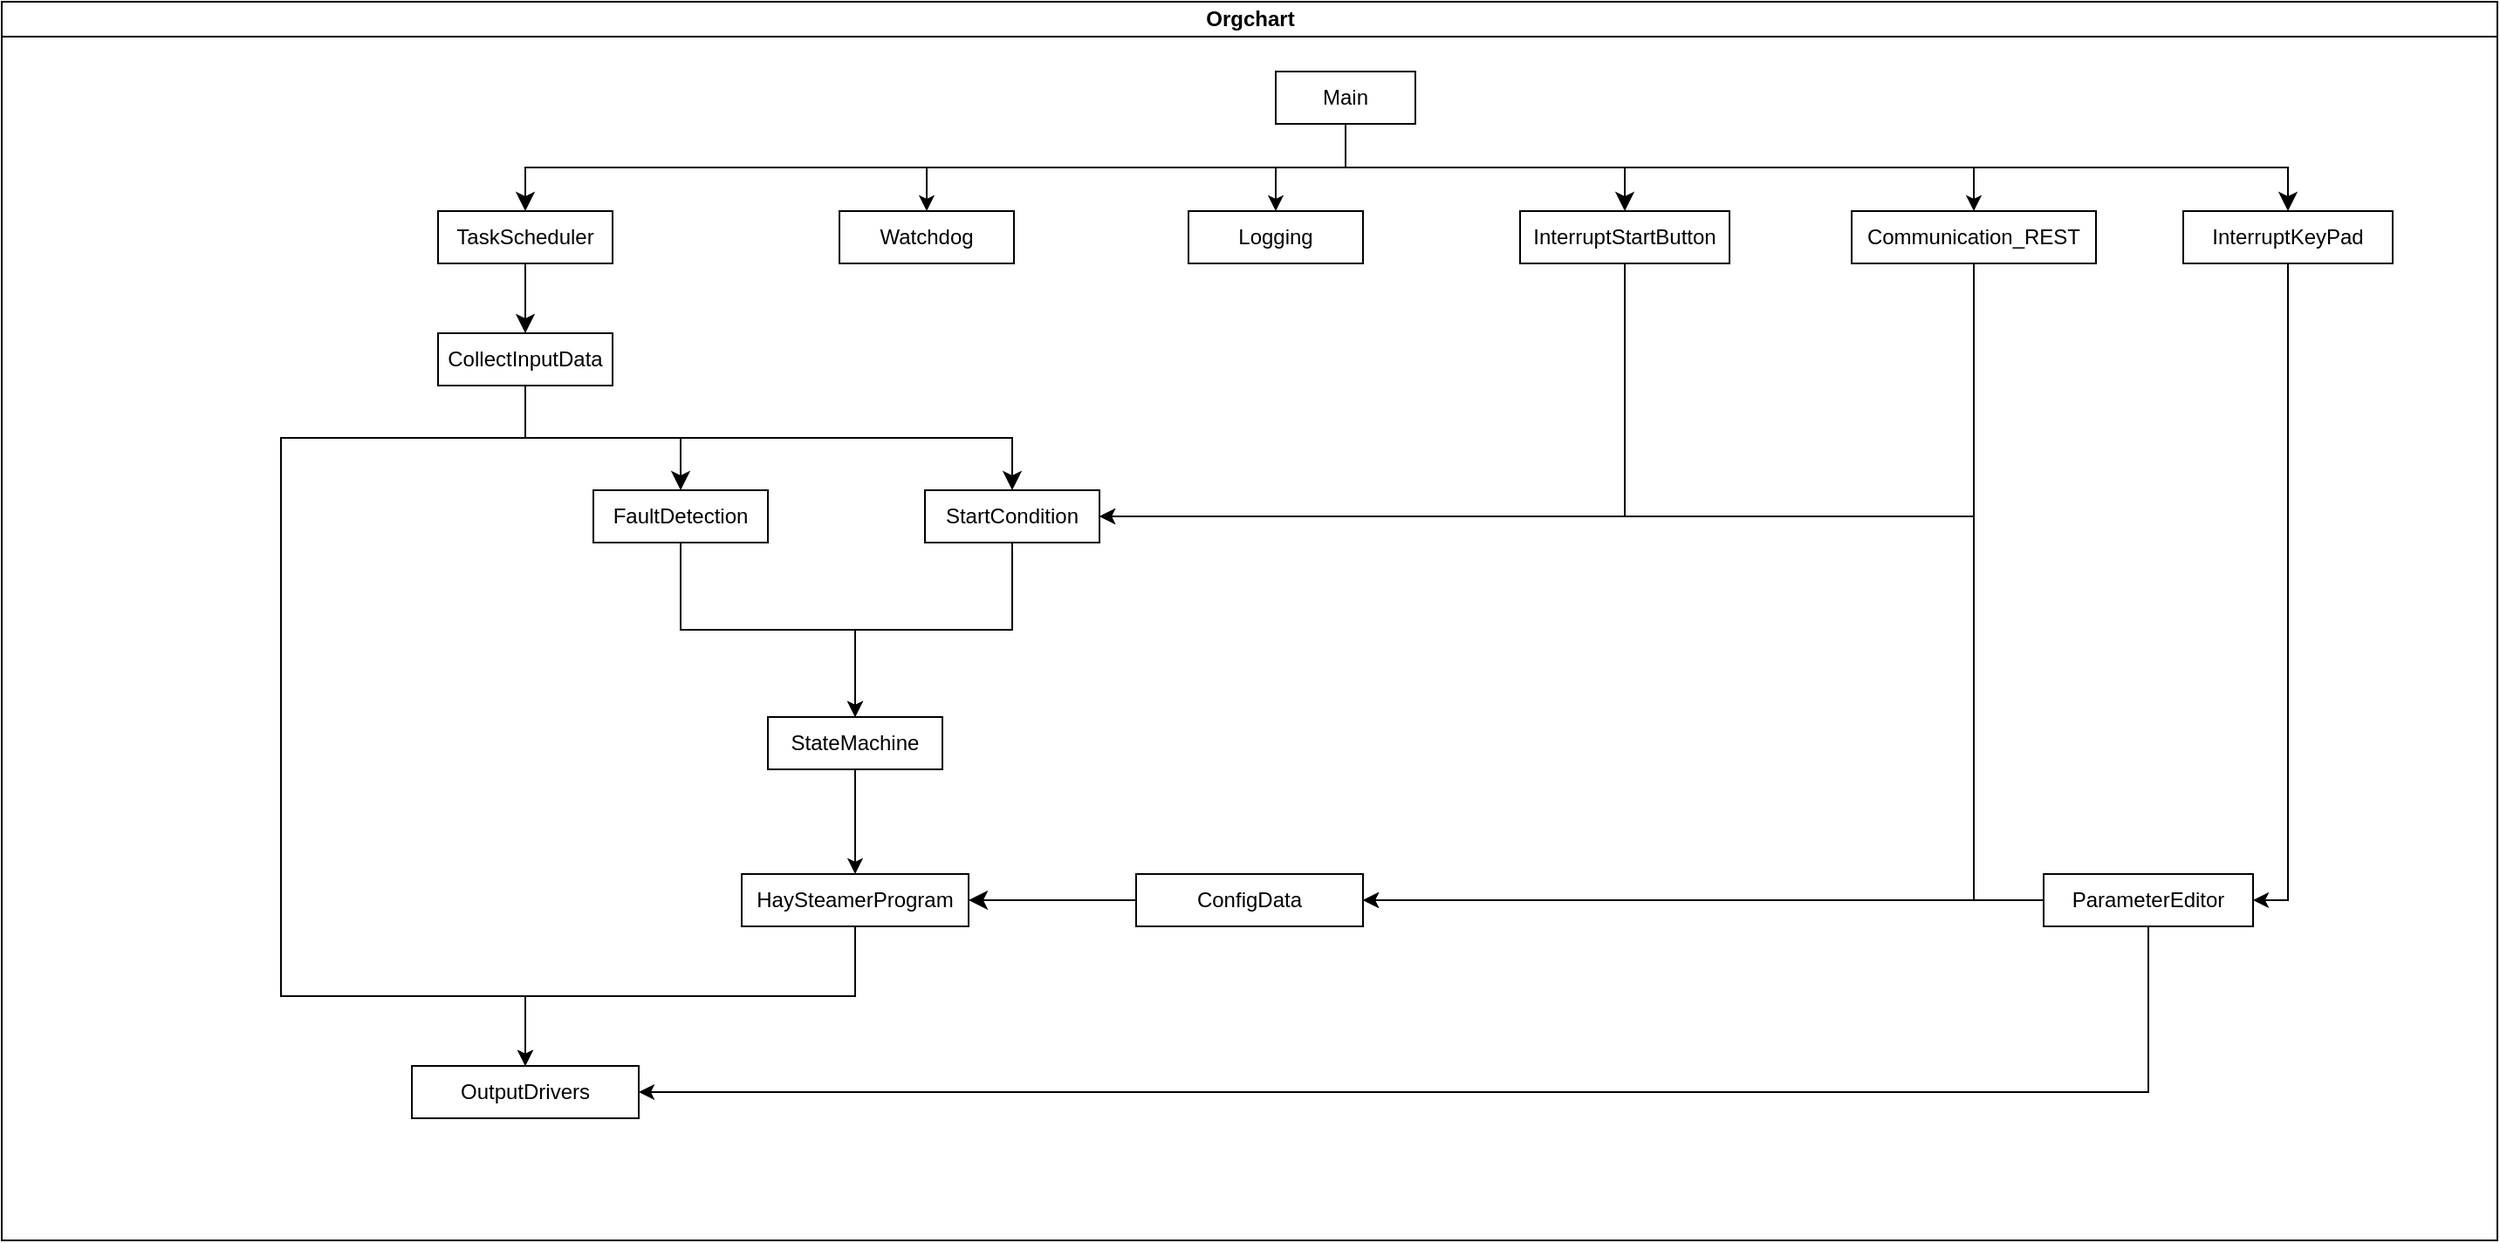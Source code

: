 <mxfile version="27.1.6">
  <diagram id="prtHgNgQTEPvFCAcTncT" name="Page-1">
    <mxGraphModel dx="3545" dy="1008" grid="1" gridSize="10" guides="1" tooltips="1" connect="1" arrows="1" fold="1" page="1" pageScale="1" pageWidth="827" pageHeight="1169" math="0" shadow="0">
      <root>
        <mxCell id="0" />
        <mxCell id="1" parent="0" />
        <mxCell id="dNxyNK7c78bLwvsdeMH5-11" value="Orgchart" style="swimlane;html=1;startSize=20;horizontal=1;containerType=tree;glass=0;" parent="1" vertex="1">
          <mxGeometry x="-1580" y="20" width="1430" height="710" as="geometry" />
        </mxCell>
        <mxCell id="BtHL0e1dHnn02Y5CUmkc-42" style="edgeStyle=orthogonalEdgeStyle;rounded=0;orthogonalLoop=1;jettySize=auto;html=1;exitX=0.5;exitY=1;exitDx=0;exitDy=0;entryX=0.5;entryY=0;entryDx=0;entryDy=0;" parent="dNxyNK7c78bLwvsdeMH5-11" source="BtHL0e1dHnn02Y5CUmkc-1" target="BtHL0e1dHnn02Y5CUmkc-41" edge="1">
          <mxGeometry relative="1" as="geometry" />
        </mxCell>
        <mxCell id="BtHL0e1dHnn02Y5CUmkc-1" value="Main" style="rounded=0;whiteSpace=wrap;html=1;" parent="dNxyNK7c78bLwvsdeMH5-11" vertex="1">
          <mxGeometry x="730" y="40" width="80" height="30" as="geometry" />
        </mxCell>
        <mxCell id="BtHL0e1dHnn02Y5CUmkc-2" value="TaskScheduler" style="rounded=0;whiteSpace=wrap;html=1;" parent="dNxyNK7c78bLwvsdeMH5-11" vertex="1">
          <mxGeometry x="250" y="120" width="100" height="30" as="geometry" />
        </mxCell>
        <mxCell id="BtHL0e1dHnn02Y5CUmkc-37" style="edgeStyle=orthogonalEdgeStyle;rounded=0;orthogonalLoop=1;jettySize=auto;html=1;exitX=0.5;exitY=1;exitDx=0;exitDy=0;entryX=1;entryY=0.5;entryDx=0;entryDy=0;" parent="dNxyNK7c78bLwvsdeMH5-11" source="BtHL0e1dHnn02Y5CUmkc-3" target="BtHL0e1dHnn02Y5CUmkc-15" edge="1">
          <mxGeometry relative="1" as="geometry" />
        </mxCell>
        <mxCell id="BtHL0e1dHnn02Y5CUmkc-3" value="InterruptStartButton" style="rounded=0;whiteSpace=wrap;html=1;" parent="dNxyNK7c78bLwvsdeMH5-11" vertex="1">
          <mxGeometry x="870" y="120" width="120" height="30" as="geometry" />
        </mxCell>
        <mxCell id="BtHL0e1dHnn02Y5CUmkc-38" style="edgeStyle=orthogonalEdgeStyle;rounded=0;orthogonalLoop=1;jettySize=auto;html=1;exitX=0.5;exitY=1;exitDx=0;exitDy=0;entryX=1;entryY=0.5;entryDx=0;entryDy=0;" parent="dNxyNK7c78bLwvsdeMH5-11" source="BtHL0e1dHnn02Y5CUmkc-4" target="72_K_8Zoazai4inw4l8d-2" edge="1">
          <mxGeometry relative="1" as="geometry" />
        </mxCell>
        <mxCell id="BtHL0e1dHnn02Y5CUmkc-4" value="InterruptKeyPad" style="rounded=0;whiteSpace=wrap;html=1;" parent="dNxyNK7c78bLwvsdeMH5-11" vertex="1">
          <mxGeometry x="1250" y="120" width="120" height="30" as="geometry" />
        </mxCell>
        <mxCell id="BtHL0e1dHnn02Y5CUmkc-7" value="" style="edgeStyle=elbowEdgeStyle;elbow=vertical;endArrow=classic;html=1;curved=0;rounded=0;endSize=8;startSize=8;entryX=0.5;entryY=0;entryDx=0;entryDy=0;exitX=0.5;exitY=1;exitDx=0;exitDy=0;" parent="dNxyNK7c78bLwvsdeMH5-11" source="BtHL0e1dHnn02Y5CUmkc-1" target="BtHL0e1dHnn02Y5CUmkc-2" edge="1">
          <mxGeometry width="50" height="50" relative="1" as="geometry">
            <mxPoint x="590" y="100" as="sourcePoint" />
            <mxPoint x="640" y="50" as="targetPoint" />
          </mxGeometry>
        </mxCell>
        <mxCell id="BtHL0e1dHnn02Y5CUmkc-8" value="" style="edgeStyle=elbowEdgeStyle;elbow=vertical;endArrow=classic;html=1;curved=0;rounded=0;endSize=8;startSize=8;entryX=0.5;entryY=0;entryDx=0;entryDy=0;exitX=0.5;exitY=1;exitDx=0;exitDy=0;" parent="dNxyNK7c78bLwvsdeMH5-11" source="BtHL0e1dHnn02Y5CUmkc-1" target="BtHL0e1dHnn02Y5CUmkc-3" edge="1">
          <mxGeometry width="50" height="50" relative="1" as="geometry">
            <mxPoint x="1040" y="120" as="sourcePoint" />
            <mxPoint x="680" y="150" as="targetPoint" />
          </mxGeometry>
        </mxCell>
        <mxCell id="BtHL0e1dHnn02Y5CUmkc-9" value="" style="edgeStyle=elbowEdgeStyle;elbow=vertical;endArrow=classic;html=1;curved=0;rounded=0;endSize=8;startSize=8;entryX=0.5;entryY=0;entryDx=0;entryDy=0;exitX=0.5;exitY=1;exitDx=0;exitDy=0;" parent="dNxyNK7c78bLwvsdeMH5-11" source="BtHL0e1dHnn02Y5CUmkc-1" target="BtHL0e1dHnn02Y5CUmkc-4" edge="1">
          <mxGeometry width="50" height="50" relative="1" as="geometry">
            <mxPoint x="980" y="70" as="sourcePoint" />
            <mxPoint x="1140" y="90" as="targetPoint" />
          </mxGeometry>
        </mxCell>
        <mxCell id="72_K_8Zoazai4inw4l8d-1" style="edgeStyle=orthogonalEdgeStyle;rounded=0;orthogonalLoop=1;jettySize=auto;html=1;exitX=0.5;exitY=1;exitDx=0;exitDy=0;entryX=0.5;entryY=0;entryDx=0;entryDy=0;" edge="1" parent="dNxyNK7c78bLwvsdeMH5-11" source="BtHL0e1dHnn02Y5CUmkc-11" target="BtHL0e1dHnn02Y5CUmkc-39">
          <mxGeometry relative="1" as="geometry">
            <Array as="points">
              <mxPoint x="300" y="250" />
              <mxPoint x="160" y="250" />
              <mxPoint x="160" y="570" />
              <mxPoint x="300" y="570" />
            </Array>
          </mxGeometry>
        </mxCell>
        <mxCell id="BtHL0e1dHnn02Y5CUmkc-11" value="CollectInputData" style="rounded=0;whiteSpace=wrap;html=1;" parent="dNxyNK7c78bLwvsdeMH5-11" vertex="1">
          <mxGeometry x="250" y="190" width="100" height="30" as="geometry" />
        </mxCell>
        <mxCell id="BtHL0e1dHnn02Y5CUmkc-30" style="edgeStyle=orthogonalEdgeStyle;rounded=0;orthogonalLoop=1;jettySize=auto;html=1;exitX=0.5;exitY=1;exitDx=0;exitDy=0;entryX=0.5;entryY=0;entryDx=0;entryDy=0;" parent="dNxyNK7c78bLwvsdeMH5-11" source="BtHL0e1dHnn02Y5CUmkc-13" target="BtHL0e1dHnn02Y5CUmkc-29" edge="1">
          <mxGeometry relative="1" as="geometry" />
        </mxCell>
        <mxCell id="BtHL0e1dHnn02Y5CUmkc-13" value="FaultDetection" style="rounded=0;whiteSpace=wrap;html=1;" parent="dNxyNK7c78bLwvsdeMH5-11" vertex="1">
          <mxGeometry x="339" y="280" width="100" height="30" as="geometry" />
        </mxCell>
        <mxCell id="BtHL0e1dHnn02Y5CUmkc-31" style="edgeStyle=orthogonalEdgeStyle;rounded=0;orthogonalLoop=1;jettySize=auto;html=1;exitX=0.5;exitY=1;exitDx=0;exitDy=0;entryX=0.5;entryY=0;entryDx=0;entryDy=0;" parent="dNxyNK7c78bLwvsdeMH5-11" source="BtHL0e1dHnn02Y5CUmkc-15" target="BtHL0e1dHnn02Y5CUmkc-29" edge="1">
          <mxGeometry relative="1" as="geometry" />
        </mxCell>
        <mxCell id="BtHL0e1dHnn02Y5CUmkc-15" value="StartCondition" style="rounded=0;whiteSpace=wrap;html=1;" parent="dNxyNK7c78bLwvsdeMH5-11" vertex="1">
          <mxGeometry x="529" y="280" width="100" height="30" as="geometry" />
        </mxCell>
        <mxCell id="BtHL0e1dHnn02Y5CUmkc-32" style="edgeStyle=orthogonalEdgeStyle;rounded=0;orthogonalLoop=1;jettySize=auto;html=1;entryX=0.5;entryY=0;entryDx=0;entryDy=0;exitX=0.5;exitY=1;exitDx=0;exitDy=0;" parent="dNxyNK7c78bLwvsdeMH5-11" source="BtHL0e1dHnn02Y5CUmkc-29" target="BtHL0e1dHnn02Y5CUmkc-16" edge="1">
          <mxGeometry relative="1" as="geometry">
            <mxPoint x="479" y="510" as="sourcePoint" />
          </mxGeometry>
        </mxCell>
        <mxCell id="BtHL0e1dHnn02Y5CUmkc-40" style="edgeStyle=orthogonalEdgeStyle;rounded=0;orthogonalLoop=1;jettySize=auto;html=1;exitX=0.5;exitY=1;exitDx=0;exitDy=0;entryX=0.5;entryY=0;entryDx=0;entryDy=0;" parent="dNxyNK7c78bLwvsdeMH5-11" source="BtHL0e1dHnn02Y5CUmkc-16" target="BtHL0e1dHnn02Y5CUmkc-39" edge="1">
          <mxGeometry relative="1" as="geometry" />
        </mxCell>
        <mxCell id="BtHL0e1dHnn02Y5CUmkc-16" value="HaySteamerProgram" style="rounded=0;whiteSpace=wrap;html=1;" parent="dNxyNK7c78bLwvsdeMH5-11" vertex="1">
          <mxGeometry x="424" y="500" width="130" height="30" as="geometry" />
        </mxCell>
        <mxCell id="BtHL0e1dHnn02Y5CUmkc-19" value="" style="edgeStyle=elbowEdgeStyle;elbow=vertical;endArrow=classic;html=1;curved=0;rounded=0;endSize=8;startSize=8;exitX=0.5;exitY=1;exitDx=0;exitDy=0;entryX=0.5;entryY=0;entryDx=0;entryDy=0;" parent="dNxyNK7c78bLwvsdeMH5-11" source="BtHL0e1dHnn02Y5CUmkc-2" target="BtHL0e1dHnn02Y5CUmkc-11" edge="1">
          <mxGeometry width="50" height="50" relative="1" as="geometry">
            <mxPoint x="550" y="280" as="sourcePoint" />
            <mxPoint x="600" y="230" as="targetPoint" />
          </mxGeometry>
        </mxCell>
        <mxCell id="BtHL0e1dHnn02Y5CUmkc-20" value="" style="edgeStyle=elbowEdgeStyle;elbow=vertical;endArrow=classic;html=1;curved=0;rounded=0;endSize=8;startSize=8;exitX=0.5;exitY=1;exitDx=0;exitDy=0;entryX=0.5;entryY=0;entryDx=0;entryDy=0;" parent="dNxyNK7c78bLwvsdeMH5-11" source="BtHL0e1dHnn02Y5CUmkc-11" target="BtHL0e1dHnn02Y5CUmkc-13" edge="1">
          <mxGeometry width="50" height="50" relative="1" as="geometry">
            <mxPoint x="630" y="290" as="sourcePoint" />
            <mxPoint x="680" y="240" as="targetPoint" />
          </mxGeometry>
        </mxCell>
        <mxCell id="BtHL0e1dHnn02Y5CUmkc-21" value="" style="edgeStyle=elbowEdgeStyle;elbow=vertical;endArrow=classic;html=1;curved=0;rounded=0;endSize=8;startSize=8;exitX=0.5;exitY=1;exitDx=0;exitDy=0;" parent="dNxyNK7c78bLwvsdeMH5-11" source="BtHL0e1dHnn02Y5CUmkc-11" target="BtHL0e1dHnn02Y5CUmkc-15" edge="1">
          <mxGeometry width="50" height="50" relative="1" as="geometry">
            <mxPoint x="630" y="290" as="sourcePoint" />
            <mxPoint x="680" y="240" as="targetPoint" />
          </mxGeometry>
        </mxCell>
        <mxCell id="BtHL0e1dHnn02Y5CUmkc-26" value="ConfigData" style="rounded=0;whiteSpace=wrap;html=1;" parent="dNxyNK7c78bLwvsdeMH5-11" vertex="1">
          <mxGeometry x="650" y="500" width="130" height="30" as="geometry" />
        </mxCell>
        <mxCell id="BtHL0e1dHnn02Y5CUmkc-27" value="" style="edgeStyle=elbowEdgeStyle;elbow=vertical;endArrow=classic;html=1;curved=0;rounded=0;endSize=8;startSize=8;exitX=0;exitY=0.5;exitDx=0;exitDy=0;entryX=1;entryY=0.5;entryDx=0;entryDy=0;" parent="dNxyNK7c78bLwvsdeMH5-11" source="BtHL0e1dHnn02Y5CUmkc-26" target="BtHL0e1dHnn02Y5CUmkc-16" edge="1">
          <mxGeometry width="50" height="50" relative="1" as="geometry">
            <mxPoint x="629" y="515" as="sourcePoint" />
            <mxPoint x="789" y="240" as="targetPoint" />
          </mxGeometry>
        </mxCell>
        <mxCell id="BtHL0e1dHnn02Y5CUmkc-29" value="StateMachine" style="rounded=0;whiteSpace=wrap;html=1;" parent="dNxyNK7c78bLwvsdeMH5-11" vertex="1">
          <mxGeometry x="439" y="410" width="100" height="30" as="geometry" />
        </mxCell>
        <mxCell id="BtHL0e1dHnn02Y5CUmkc-35" style="edgeStyle=orthogonalEdgeStyle;rounded=0;orthogonalLoop=1;jettySize=auto;html=1;exitX=0.5;exitY=0;exitDx=0;exitDy=0;entryX=0.5;entryY=1;entryDx=0;entryDy=0;startArrow=classic;startFill=1;endArrow=none;" parent="dNxyNK7c78bLwvsdeMH5-11" source="BtHL0e1dHnn02Y5CUmkc-33" target="BtHL0e1dHnn02Y5CUmkc-1" edge="1">
          <mxGeometry relative="1" as="geometry" />
        </mxCell>
        <mxCell id="BtHL0e1dHnn02Y5CUmkc-33" value="Watchdog" style="rounded=0;whiteSpace=wrap;html=1;" parent="dNxyNK7c78bLwvsdeMH5-11" vertex="1">
          <mxGeometry x="480" y="120" width="100" height="30" as="geometry" />
        </mxCell>
        <mxCell id="BtHL0e1dHnn02Y5CUmkc-36" style="edgeStyle=orthogonalEdgeStyle;rounded=0;orthogonalLoop=1;jettySize=auto;html=1;exitX=0.5;exitY=0;exitDx=0;exitDy=0;entryX=0.5;entryY=1;entryDx=0;entryDy=0;startArrow=classic;startFill=1;endArrow=none;" parent="dNxyNK7c78bLwvsdeMH5-11" source="BtHL0e1dHnn02Y5CUmkc-34" target="BtHL0e1dHnn02Y5CUmkc-1" edge="1">
          <mxGeometry relative="1" as="geometry" />
        </mxCell>
        <mxCell id="BtHL0e1dHnn02Y5CUmkc-34" value="Logging" style="rounded=0;whiteSpace=wrap;html=1;" parent="dNxyNK7c78bLwvsdeMH5-11" vertex="1">
          <mxGeometry x="680" y="120" width="100" height="30" as="geometry" />
        </mxCell>
        <mxCell id="BtHL0e1dHnn02Y5CUmkc-39" value="OutputDrivers" style="rounded=0;whiteSpace=wrap;html=1;" parent="dNxyNK7c78bLwvsdeMH5-11" vertex="1">
          <mxGeometry x="235" y="610" width="130" height="30" as="geometry" />
        </mxCell>
        <mxCell id="BtHL0e1dHnn02Y5CUmkc-45" style="edgeStyle=orthogonalEdgeStyle;rounded=0;orthogonalLoop=1;jettySize=auto;html=1;exitX=0.5;exitY=1;exitDx=0;exitDy=0;entryX=1;entryY=0.5;entryDx=0;entryDy=0;" parent="dNxyNK7c78bLwvsdeMH5-11" source="BtHL0e1dHnn02Y5CUmkc-41" target="BtHL0e1dHnn02Y5CUmkc-26" edge="1">
          <mxGeometry relative="1" as="geometry" />
        </mxCell>
        <mxCell id="BtHL0e1dHnn02Y5CUmkc-46" style="edgeStyle=orthogonalEdgeStyle;rounded=0;orthogonalLoop=1;jettySize=auto;html=1;exitX=0.5;exitY=1;exitDx=0;exitDy=0;entryX=1;entryY=0.5;entryDx=0;entryDy=0;jumpStyle=arc;jumpSize=13;" parent="dNxyNK7c78bLwvsdeMH5-11" source="BtHL0e1dHnn02Y5CUmkc-41" target="BtHL0e1dHnn02Y5CUmkc-15" edge="1">
          <mxGeometry relative="1" as="geometry" />
        </mxCell>
        <mxCell id="BtHL0e1dHnn02Y5CUmkc-41" value="Communication_REST" style="rounded=0;whiteSpace=wrap;html=1;" parent="dNxyNK7c78bLwvsdeMH5-11" vertex="1">
          <mxGeometry x="1060" y="120" width="140" height="30" as="geometry" />
        </mxCell>
        <mxCell id="72_K_8Zoazai4inw4l8d-10" style="edgeStyle=orthogonalEdgeStyle;rounded=0;orthogonalLoop=1;jettySize=auto;html=1;exitX=0;exitY=0.5;exitDx=0;exitDy=0;entryX=1;entryY=0.5;entryDx=0;entryDy=0;" edge="1" parent="dNxyNK7c78bLwvsdeMH5-11" source="72_K_8Zoazai4inw4l8d-2" target="BtHL0e1dHnn02Y5CUmkc-26">
          <mxGeometry relative="1" as="geometry" />
        </mxCell>
        <mxCell id="72_K_8Zoazai4inw4l8d-11" style="edgeStyle=orthogonalEdgeStyle;rounded=0;orthogonalLoop=1;jettySize=auto;html=1;exitX=0.5;exitY=1;exitDx=0;exitDy=0;entryX=1;entryY=0.5;entryDx=0;entryDy=0;" edge="1" parent="dNxyNK7c78bLwvsdeMH5-11" source="72_K_8Zoazai4inw4l8d-2" target="BtHL0e1dHnn02Y5CUmkc-39">
          <mxGeometry relative="1" as="geometry" />
        </mxCell>
        <mxCell id="72_K_8Zoazai4inw4l8d-2" value="ParameterEditor" style="rounded=0;whiteSpace=wrap;html=1;" vertex="1" parent="dNxyNK7c78bLwvsdeMH5-11">
          <mxGeometry x="1170" y="500" width="120" height="30" as="geometry" />
        </mxCell>
      </root>
    </mxGraphModel>
  </diagram>
</mxfile>
